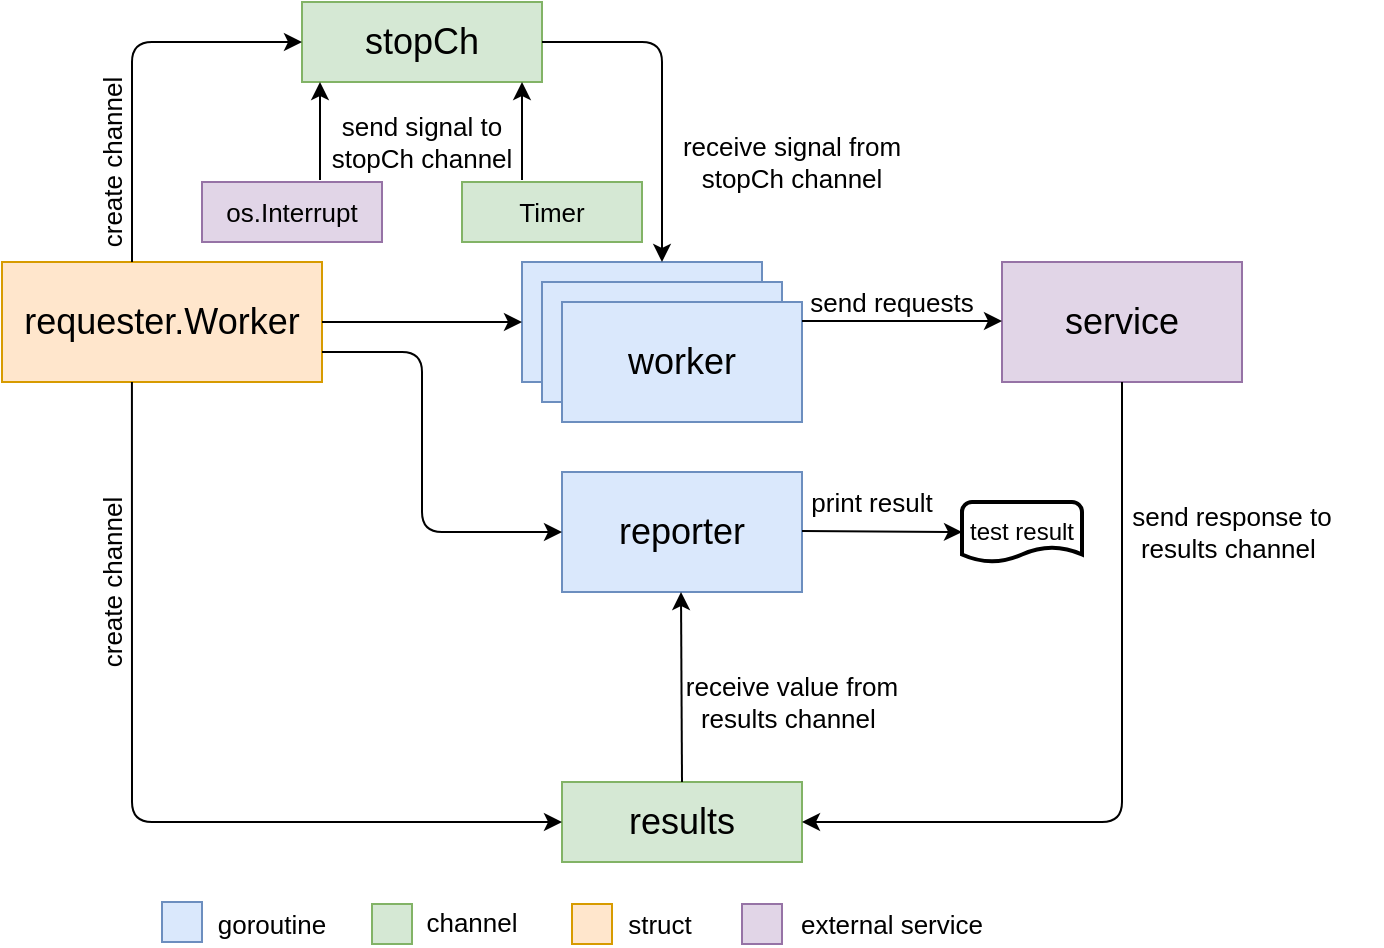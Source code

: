 <mxfile version="14.8.5" type="github">
  <diagram id="s0ktNoMSp_u4B69irmWW" name="Page-1">
    <mxGraphModel dx="1554" dy="826" grid="1" gridSize="10" guides="1" tooltips="1" connect="1" arrows="1" fold="1" page="1" pageScale="1" pageWidth="827" pageHeight="1169" math="0" shadow="0">
      <root>
        <mxCell id="0" />
        <mxCell id="1" parent="0" />
        <mxCell id="94mBQBSpKMq9l9AAO7GC-1" value="worker" style="rounded=0;whiteSpace=wrap;html=1;fontSize=18;fillColor=#dae8fc;strokeColor=#6c8ebf;" parent="1" vertex="1">
          <mxGeometry x="500" y="480" width="120" height="60" as="geometry" />
        </mxCell>
        <mxCell id="94mBQBSpKMq9l9AAO7GC-2" value="worker" style="rounded=0;whiteSpace=wrap;html=1;fontSize=18;fillColor=#dae8fc;strokeColor=#6c8ebf;" parent="1" vertex="1">
          <mxGeometry x="510" y="490" width="120" height="60" as="geometry" />
        </mxCell>
        <mxCell id="94mBQBSpKMq9l9AAO7GC-3" value="worker" style="rounded=0;whiteSpace=wrap;html=1;fontSize=18;fillColor=#dae8fc;strokeColor=#6c8ebf;" parent="1" vertex="1">
          <mxGeometry x="520" y="500" width="120" height="60" as="geometry" />
        </mxCell>
        <mxCell id="94mBQBSpKMq9l9AAO7GC-4" value="requester.Worker" style="rounded=0;whiteSpace=wrap;html=1;fontSize=18;fillColor=#ffe6cc;strokeColor=#d79b00;" parent="1" vertex="1">
          <mxGeometry x="240" y="480" width="160" height="60" as="geometry" />
        </mxCell>
        <mxCell id="94mBQBSpKMq9l9AAO7GC-5" value="" style="endArrow=classic;html=1;fontSize=18;exitX=1;exitY=0.5;exitDx=0;exitDy=0;" parent="1" source="94mBQBSpKMq9l9AAO7GC-4" edge="1">
          <mxGeometry width="50" height="50" relative="1" as="geometry">
            <mxPoint x="510" y="610" as="sourcePoint" />
            <mxPoint x="500" y="510" as="targetPoint" />
          </mxGeometry>
        </mxCell>
        <mxCell id="94mBQBSpKMq9l9AAO7GC-6" value="stopCh" style="rounded=0;whiteSpace=wrap;html=1;fontSize=18;fillColor=#d5e8d4;strokeColor=#82b366;" parent="1" vertex="1">
          <mxGeometry x="390" y="350" width="120" height="40" as="geometry" />
        </mxCell>
        <mxCell id="94mBQBSpKMq9l9AAO7GC-8" value="" style="edgeStyle=segmentEdgeStyle;endArrow=classic;html=1;fontSize=18;entryX=0;entryY=0.5;entryDx=0;entryDy=0;" parent="1" target="94mBQBSpKMq9l9AAO7GC-6" edge="1">
          <mxGeometry width="50" height="50" relative="1" as="geometry">
            <mxPoint x="305" y="480" as="sourcePoint" />
            <mxPoint x="390" y="400" as="targetPoint" />
            <Array as="points">
              <mxPoint x="305" y="370" />
            </Array>
          </mxGeometry>
        </mxCell>
        <mxCell id="94mBQBSpKMq9l9AAO7GC-9" value="results" style="rounded=0;whiteSpace=wrap;html=1;fontSize=18;fillColor=#d5e8d4;strokeColor=#82b366;" parent="1" vertex="1">
          <mxGeometry x="520" y="740" width="120" height="40" as="geometry" />
        </mxCell>
        <mxCell id="94mBQBSpKMq9l9AAO7GC-10" value="" style="edgeStyle=segmentEdgeStyle;endArrow=classic;html=1;fontSize=18;exitX=0.406;exitY=1;exitDx=0;exitDy=0;exitPerimeter=0;entryX=0;entryY=0.5;entryDx=0;entryDy=0;" parent="1" source="94mBQBSpKMq9l9AAO7GC-4" target="94mBQBSpKMq9l9AAO7GC-9" edge="1">
          <mxGeometry width="50" height="50" relative="1" as="geometry">
            <mxPoint x="305" y="720" as="sourcePoint" />
            <mxPoint x="370" y="720" as="targetPoint" />
            <Array as="points">
              <mxPoint x="305" y="760" />
            </Array>
          </mxGeometry>
        </mxCell>
        <mxCell id="94mBQBSpKMq9l9AAO7GC-11" value="service" style="rounded=0;whiteSpace=wrap;html=1;fontSize=18;fillColor=#e1d5e7;strokeColor=#9673a6;" parent="1" vertex="1">
          <mxGeometry x="740" y="480" width="120" height="60" as="geometry" />
        </mxCell>
        <mxCell id="94mBQBSpKMq9l9AAO7GC-12" value="" style="endArrow=classic;html=1;fontSize=18;exitX=1;exitY=0.5;exitDx=0;exitDy=0;" parent="1" edge="1">
          <mxGeometry width="50" height="50" relative="1" as="geometry">
            <mxPoint x="640" y="509.5" as="sourcePoint" />
            <mxPoint x="740" y="509.5" as="targetPoint" />
          </mxGeometry>
        </mxCell>
        <mxCell id="94mBQBSpKMq9l9AAO7GC-13" value="" style="edgeStyle=segmentEdgeStyle;endArrow=classic;html=1;fontSize=18;exitX=0.406;exitY=1;exitDx=0;exitDy=0;exitPerimeter=0;entryX=1;entryY=0.5;entryDx=0;entryDy=0;" parent="1" target="94mBQBSpKMq9l9AAO7GC-9" edge="1">
          <mxGeometry width="50" height="50" relative="1" as="geometry">
            <mxPoint x="800" y="540" as="sourcePoint" />
            <mxPoint x="885.04" y="640" as="targetPoint" />
            <Array as="points">
              <mxPoint x="800" y="760" />
            </Array>
          </mxGeometry>
        </mxCell>
        <mxCell id="94mBQBSpKMq9l9AAO7GC-14" value="send response to &lt;br&gt;results channel&amp;nbsp;" style="text;html=1;strokeColor=none;fillColor=none;align=center;verticalAlign=middle;whiteSpace=wrap;rounded=0;fontSize=13;" parent="1" vertex="1">
          <mxGeometry x="780" y="605" width="150" height="20" as="geometry" />
        </mxCell>
        <mxCell id="94mBQBSpKMq9l9AAO7GC-15" value="create channel" style="text;html=1;strokeColor=none;fillColor=none;align=center;verticalAlign=middle;whiteSpace=wrap;rounded=0;fontSize=13;rotation=-90;" parent="1" vertex="1">
          <mxGeometry x="230" y="630" width="130" height="20" as="geometry" />
        </mxCell>
        <mxCell id="94mBQBSpKMq9l9AAO7GC-16" value="create channel" style="text;html=1;strokeColor=none;fillColor=none;align=center;verticalAlign=middle;whiteSpace=wrap;rounded=0;fontSize=13;rotation=-90;" parent="1" vertex="1">
          <mxGeometry x="230" y="420" width="130" height="20" as="geometry" />
        </mxCell>
        <mxCell id="94mBQBSpKMq9l9AAO7GC-17" value="os.Interrupt" style="rounded=0;whiteSpace=wrap;html=1;fontSize=13;fillColor=#e1d5e7;strokeColor=#9673a6;" parent="1" vertex="1">
          <mxGeometry x="340" y="440" width="90" height="30" as="geometry" />
        </mxCell>
        <mxCell id="94mBQBSpKMq9l9AAO7GC-18" value="Timer" style="rounded=0;whiteSpace=wrap;html=1;fontSize=13;fillColor=#d5e8d4;strokeColor=#82b366;" parent="1" vertex="1">
          <mxGeometry x="470" y="440" width="90" height="30" as="geometry" />
        </mxCell>
        <mxCell id="94mBQBSpKMq9l9AAO7GC-20" value="" style="endArrow=classic;html=1;fontSize=18;entryX=0.075;entryY=1;entryDx=0;entryDy=0;entryPerimeter=0;" parent="1" edge="1" target="94mBQBSpKMq9l9AAO7GC-6">
          <mxGeometry width="50" height="50" relative="1" as="geometry">
            <mxPoint x="399" y="439" as="sourcePoint" />
            <mxPoint x="439" y="439" as="targetPoint" />
          </mxGeometry>
        </mxCell>
        <mxCell id="94mBQBSpKMq9l9AAO7GC-21" value="send signal to &lt;br&gt;stopCh channel" style="text;html=1;strokeColor=none;fillColor=none;align=center;verticalAlign=middle;whiteSpace=wrap;rounded=0;fontSize=13;" parent="1" vertex="1">
          <mxGeometry x="385" y="410" width="130" height="20" as="geometry" />
        </mxCell>
        <mxCell id="fX7RQSnT5xPOVE9BPrSB-1" style="edgeStyle=orthogonalEdgeStyle;rounded=0;orthogonalLoop=1;jettySize=auto;html=1;exitX=0.5;exitY=1;exitDx=0;exitDy=0;" parent="1" source="94mBQBSpKMq9l9AAO7GC-21" target="94mBQBSpKMq9l9AAO7GC-21" edge="1">
          <mxGeometry relative="1" as="geometry" />
        </mxCell>
        <mxCell id="fX7RQSnT5xPOVE9BPrSB-2" value="" style="edgeStyle=segmentEdgeStyle;endArrow=classic;html=1;fontSize=18;verticalAlign=bottom;exitX=1;exitY=0.5;exitDx=0;exitDy=0;" parent="1" source="94mBQBSpKMq9l9AAO7GC-6" edge="1">
          <mxGeometry width="50" height="50" relative="1" as="geometry">
            <mxPoint x="610" y="330" as="sourcePoint" />
            <mxPoint x="570" y="480" as="targetPoint" />
            <Array as="points">
              <mxPoint x="570" y="370" />
            </Array>
          </mxGeometry>
        </mxCell>
        <mxCell id="fX7RQSnT5xPOVE9BPrSB-3" value="receive signal from stopCh channel" style="text;html=1;strokeColor=none;fillColor=none;align=center;verticalAlign=middle;whiteSpace=wrap;rounded=0;fontSize=13;" parent="1" vertex="1">
          <mxGeometry x="570" y="420" width="130" height="20" as="geometry" />
        </mxCell>
        <mxCell id="fX7RQSnT5xPOVE9BPrSB-4" value="reporter" style="rounded=0;whiteSpace=wrap;html=1;fontSize=18;fillColor=#dae8fc;strokeColor=#6c8ebf;" parent="1" vertex="1">
          <mxGeometry x="520" y="585" width="120" height="60" as="geometry" />
        </mxCell>
        <mxCell id="fX7RQSnT5xPOVE9BPrSB-6" value="" style="edgeStyle=segmentEdgeStyle;endArrow=classic;html=1;fontSize=18;exitX=1;exitY=0.75;exitDx=0;exitDy=0;entryX=0;entryY=0.5;entryDx=0;entryDy=0;" parent="1" source="94mBQBSpKMq9l9AAO7GC-4" target="fX7RQSnT5xPOVE9BPrSB-4" edge="1">
          <mxGeometry width="50" height="50" relative="1" as="geometry">
            <mxPoint x="434.96" y="520" as="sourcePoint" />
            <mxPoint x="510" y="700" as="targetPoint" />
            <Array as="points">
              <mxPoint x="450" y="525" />
              <mxPoint x="450" y="615" />
            </Array>
          </mxGeometry>
        </mxCell>
        <mxCell id="fX7RQSnT5xPOVE9BPrSB-7" value="" style="endArrow=classic;html=1;fontSize=18;exitX=0.5;exitY=0;exitDx=0;exitDy=0;" parent="1" source="94mBQBSpKMq9l9AAO7GC-9" edge="1">
          <mxGeometry width="50" height="50" relative="1" as="geometry">
            <mxPoint x="579.5" y="725" as="sourcePoint" />
            <mxPoint x="579.5" y="645" as="targetPoint" />
          </mxGeometry>
        </mxCell>
        <mxCell id="fX7RQSnT5xPOVE9BPrSB-8" value="receive value from&lt;br&gt;results channel&amp;nbsp;" style="text;html=1;strokeColor=none;fillColor=none;align=center;verticalAlign=middle;whiteSpace=wrap;rounded=0;fontSize=13;" parent="1" vertex="1">
          <mxGeometry x="560" y="690" width="150" height="20" as="geometry" />
        </mxCell>
        <mxCell id="fX7RQSnT5xPOVE9BPrSB-9" value="send requests" style="text;html=1;strokeColor=none;fillColor=none;align=center;verticalAlign=middle;whiteSpace=wrap;rounded=0;fontSize=13;" parent="1" vertex="1">
          <mxGeometry x="620" y="490" width="130" height="20" as="geometry" />
        </mxCell>
        <mxCell id="fX7RQSnT5xPOVE9BPrSB-10" value="print result" style="text;html=1;strokeColor=none;fillColor=none;align=center;verticalAlign=middle;whiteSpace=wrap;rounded=0;fontSize=13;" parent="1" vertex="1">
          <mxGeometry x="610" y="590" width="130" height="20" as="geometry" />
        </mxCell>
        <mxCell id="fX7RQSnT5xPOVE9BPrSB-11" value="" style="endArrow=classic;html=1;fontSize=18;" parent="1" edge="1">
          <mxGeometry width="50" height="50" relative="1" as="geometry">
            <mxPoint x="640" y="614.5" as="sourcePoint" />
            <mxPoint x="720" y="615" as="targetPoint" />
          </mxGeometry>
        </mxCell>
        <mxCell id="fX7RQSnT5xPOVE9BPrSB-12" value="test result" style="strokeWidth=2;html=1;shape=mxgraph.flowchart.document2;whiteSpace=wrap;size=0.25;" parent="1" vertex="1">
          <mxGeometry x="720" y="600" width="60" height="30" as="geometry" />
        </mxCell>
        <mxCell id="z7di1vemafJ1T-SNzWiH-1" value="" style="endArrow=classic;html=1;fontSize=18;entryX=0.075;entryY=1;entryDx=0;entryDy=0;entryPerimeter=0;" edge="1" parent="1">
          <mxGeometry width="50" height="50" relative="1" as="geometry">
            <mxPoint x="500" y="439" as="sourcePoint" />
            <mxPoint x="500" y="390" as="targetPoint" />
          </mxGeometry>
        </mxCell>
        <mxCell id="z7di1vemafJ1T-SNzWiH-2" value="" style="rounded=0;whiteSpace=wrap;html=1;fillColor=#e1d5e7;strokeColor=#9673a6;" vertex="1" parent="1">
          <mxGeometry x="610" y="801" width="20" height="20" as="geometry" />
        </mxCell>
        <mxCell id="z7di1vemafJ1T-SNzWiH-3" value="external service" style="text;html=1;strokeColor=none;fillColor=none;align=center;verticalAlign=middle;whiteSpace=wrap;rounded=0;fontSize=13;" vertex="1" parent="1">
          <mxGeometry x="620" y="801" width="130" height="20" as="geometry" />
        </mxCell>
        <mxCell id="z7di1vemafJ1T-SNzWiH-4" value="" style="rounded=0;whiteSpace=wrap;html=1;fillColor=#dae8fc;strokeColor=#6c8ebf;" vertex="1" parent="1">
          <mxGeometry x="320" y="800" width="20" height="20" as="geometry" />
        </mxCell>
        <mxCell id="z7di1vemafJ1T-SNzWiH-5" value="goroutine" style="text;html=1;strokeColor=none;fillColor=none;align=center;verticalAlign=middle;whiteSpace=wrap;rounded=0;fontSize=13;" vertex="1" parent="1">
          <mxGeometry x="330" y="800" width="90" height="22" as="geometry" />
        </mxCell>
        <mxCell id="z7di1vemafJ1T-SNzWiH-6" value="" style="rounded=0;whiteSpace=wrap;html=1;fillColor=#d5e8d4;strokeColor=#82b366;" vertex="1" parent="1">
          <mxGeometry x="425" y="801" width="20" height="20" as="geometry" />
        </mxCell>
        <mxCell id="z7di1vemafJ1T-SNzWiH-7" value="channel" style="text;html=1;strokeColor=none;fillColor=none;align=center;verticalAlign=middle;whiteSpace=wrap;rounded=0;fontSize=13;" vertex="1" parent="1">
          <mxGeometry x="430" y="799" width="90" height="22" as="geometry" />
        </mxCell>
        <mxCell id="z7di1vemafJ1T-SNzWiH-9" value="" style="rounded=0;whiteSpace=wrap;html=1;fillColor=#ffe6cc;strokeColor=#d79b00;" vertex="1" parent="1">
          <mxGeometry x="525" y="801" width="20" height="20" as="geometry" />
        </mxCell>
        <mxCell id="z7di1vemafJ1T-SNzWiH-10" value="struct" style="text;html=1;strokeColor=none;fillColor=none;align=center;verticalAlign=middle;whiteSpace=wrap;rounded=0;fontSize=13;" vertex="1" parent="1">
          <mxGeometry x="524" y="800" width="90" height="22" as="geometry" />
        </mxCell>
      </root>
    </mxGraphModel>
  </diagram>
</mxfile>
